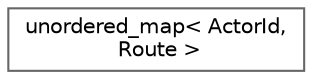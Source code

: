 digraph "类继承关系图"
{
 // INTERACTIVE_SVG=YES
 // LATEX_PDF_SIZE
  bgcolor="transparent";
  edge [fontname=Helvetica,fontsize=10,labelfontname=Helvetica,labelfontsize=10];
  node [fontname=Helvetica,fontsize=10,shape=box,height=0.2,width=0.4];
  rankdir="LR";
  Node0 [id="Node000000",label="unordered_map\< ActorId,\l Route \>",height=0.2,width=0.4,color="grey40", fillcolor="white", style="filled",URL="$df/d73/classstd_1_1unordered__map_3_01ActorId_00_01Route_01_4.html",tooltip=" "];
}
